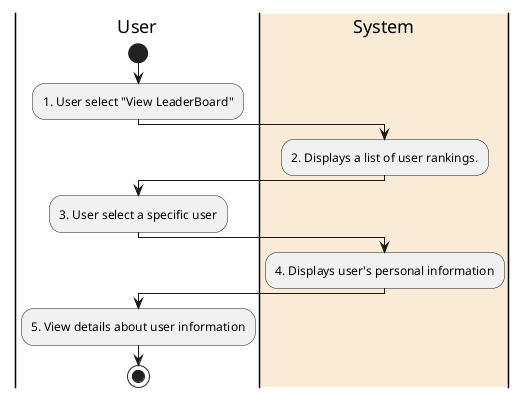 @startuml
|User|
start
:1. User select "View LeaderBoard";
|#AntiqueWhite|System|
:2. Displays a list of user rankings.;
|User|
:3. User select a specific user;
|#AntiqueWhite|System|
:4. Displays user's personal information;
|User|
:5. View details about user information;

stop
@enduml